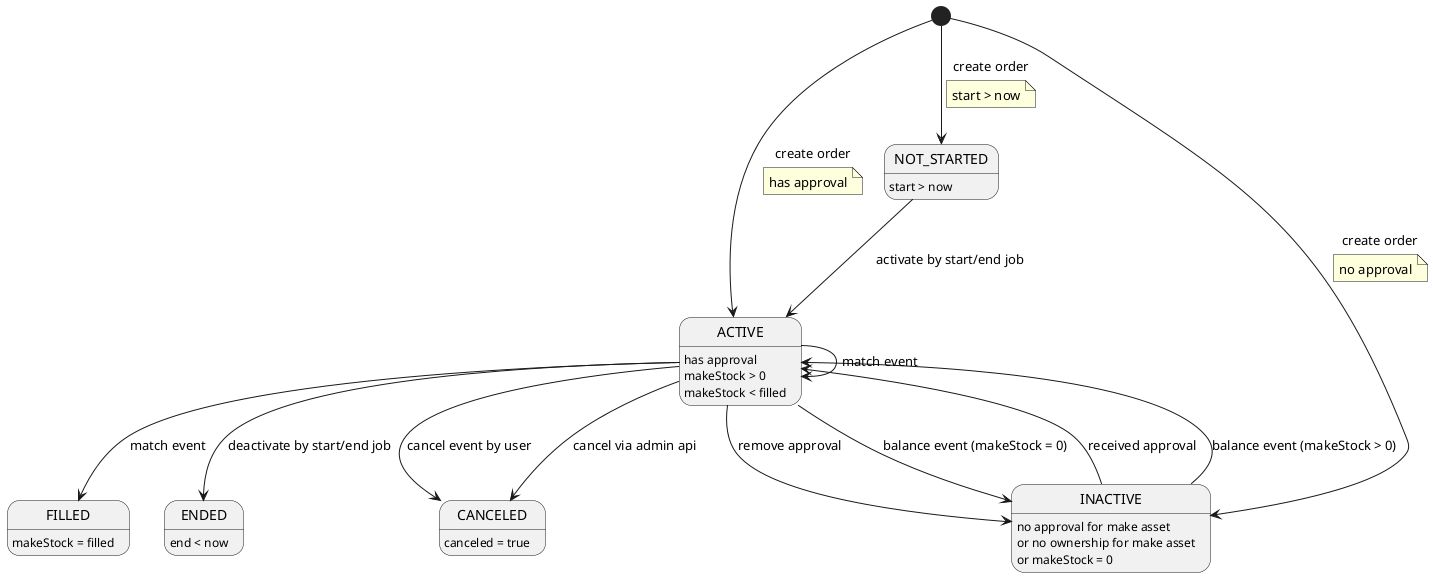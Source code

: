 @startuml

ACTIVE: has approval
ACTIVE: makeStock > 0
ACTIVE: makeStock < filled
FILLED: makeStock = filled
NOT_STARTED: start > now
ENDED: end < now
CANCELED: canceled = true
INACTIVE: no approval for make asset
INACTIVE: or no ownership for make asset
INACTIVE: or makeStock = 0

[*] --> ACTIVE : create order
note on link
  has approval
end note
[*] --> NOT_STARTED : create order
note on link
  start > now
end note
[*] --> INACTIVE : create order
note on link
  no approval
end note
NOT_STARTED --> ACTIVE : activate by start/end job
ACTIVE --> INACTIVE : remove approval
ACTIVE --> CANCELED : cancel event by user
ACTIVE --> INACTIVE : balance event (makeStock = 0)
ACTIVE --> CANCELED : cancel via admin api
ACTIVE --> ACTIVE : match event
INACTIVE --> ACTIVE : received approval
INACTIVE --> ACTIVE : balance event (makeStock > 0)
ACTIVE --> FILLED : match event
ACTIVE --> ENDED : deactivate by start/end job

@enduml
